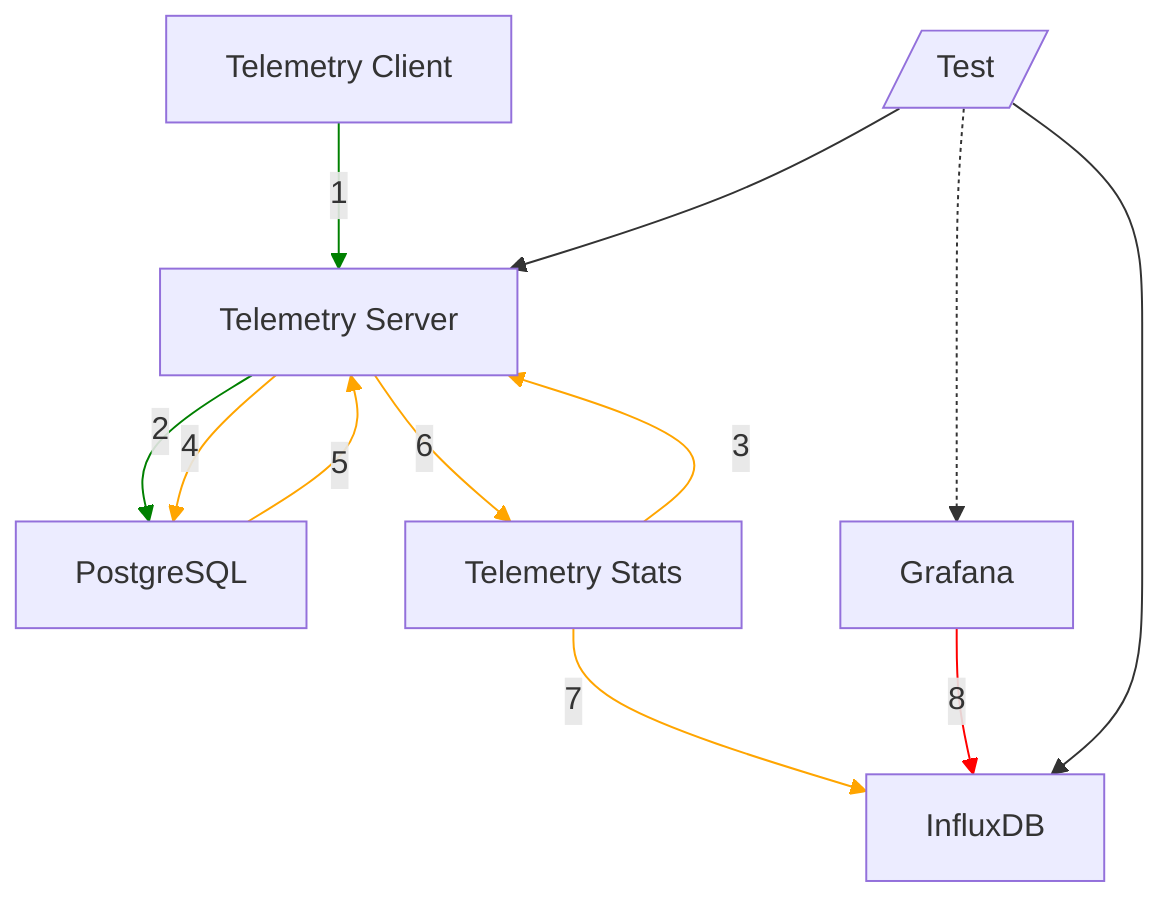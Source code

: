 flowchart TD
    TS[Telemetry Server]
    TC[Telemetry Client]
    PG[PostgreSQL]
    TST[Telemetry Stats]
    INF[InfluxDB]
    GRF[Grafana]

    TC -- 1 --> TS
    TS -- 2 --> PG
    TST -- 3 --> TS
    TS -- 4 --> PG
    PG -- 5 --> TS
    TS -- 6 --> TST
    TST -- 7 --> INF
    GRF -- 8 --> INF

    linkStyle 0 stroke:green;
    linkStyle 1 stroke:green;

    linkStyle 2 stroke:orange;
    linkStyle 3 stroke:orange;
    linkStyle 4 stroke:orange;
    linkStyle 5 stroke:orange;
    linkStyle 6 stroke:orange;

    linkStyle 7 stroke:red;

    test[/Test/]
    test --> INF
    test --> TS
    test -.-> GRF